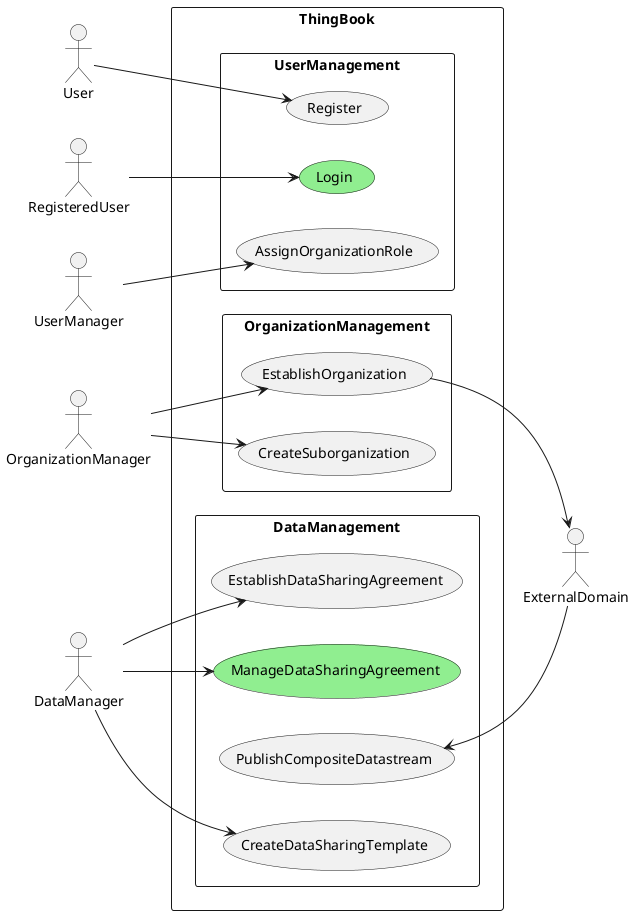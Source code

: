 @startuml "Use Cases"
left to right direction
actor User
actor RegisteredUser
actor OrganizationManager
actor UserManager

rectangle ThingBook {
    rectangle UserManagement {
        usecase Register
        usecase Login #lightgreen
        usecase AssignOrganizationRole
    }

    rectangle OrganizationManagement {
        usecase EstablishOrganization
        usecase CreateSuborganization
    }

    rectangle DataManagement {
        usecase CreateDataSharingTemplate
        usecase EstablishDataSharingAgreement
        usecase PublishCompositeDatastream
        usecase ManageDataSharingAgreement #lightgreen
    }
}

User                        --> Register
RegisteredUser              --> Login
UserManager                 --> AssignOrganizationRole
OrganizationManager         --> EstablishOrganization
OrganizationManager         --> CreateSuborganization
DataManager                 --> CreateDataSharingTemplate
DataManager                 --> EstablishDataSharingAgreement
DataManager                 --> ManageDataSharingAgreement
PublishCompositeDatastream  <-- ExternalDomain
EstablishOrganization       --> ExternalDomain
@enduml